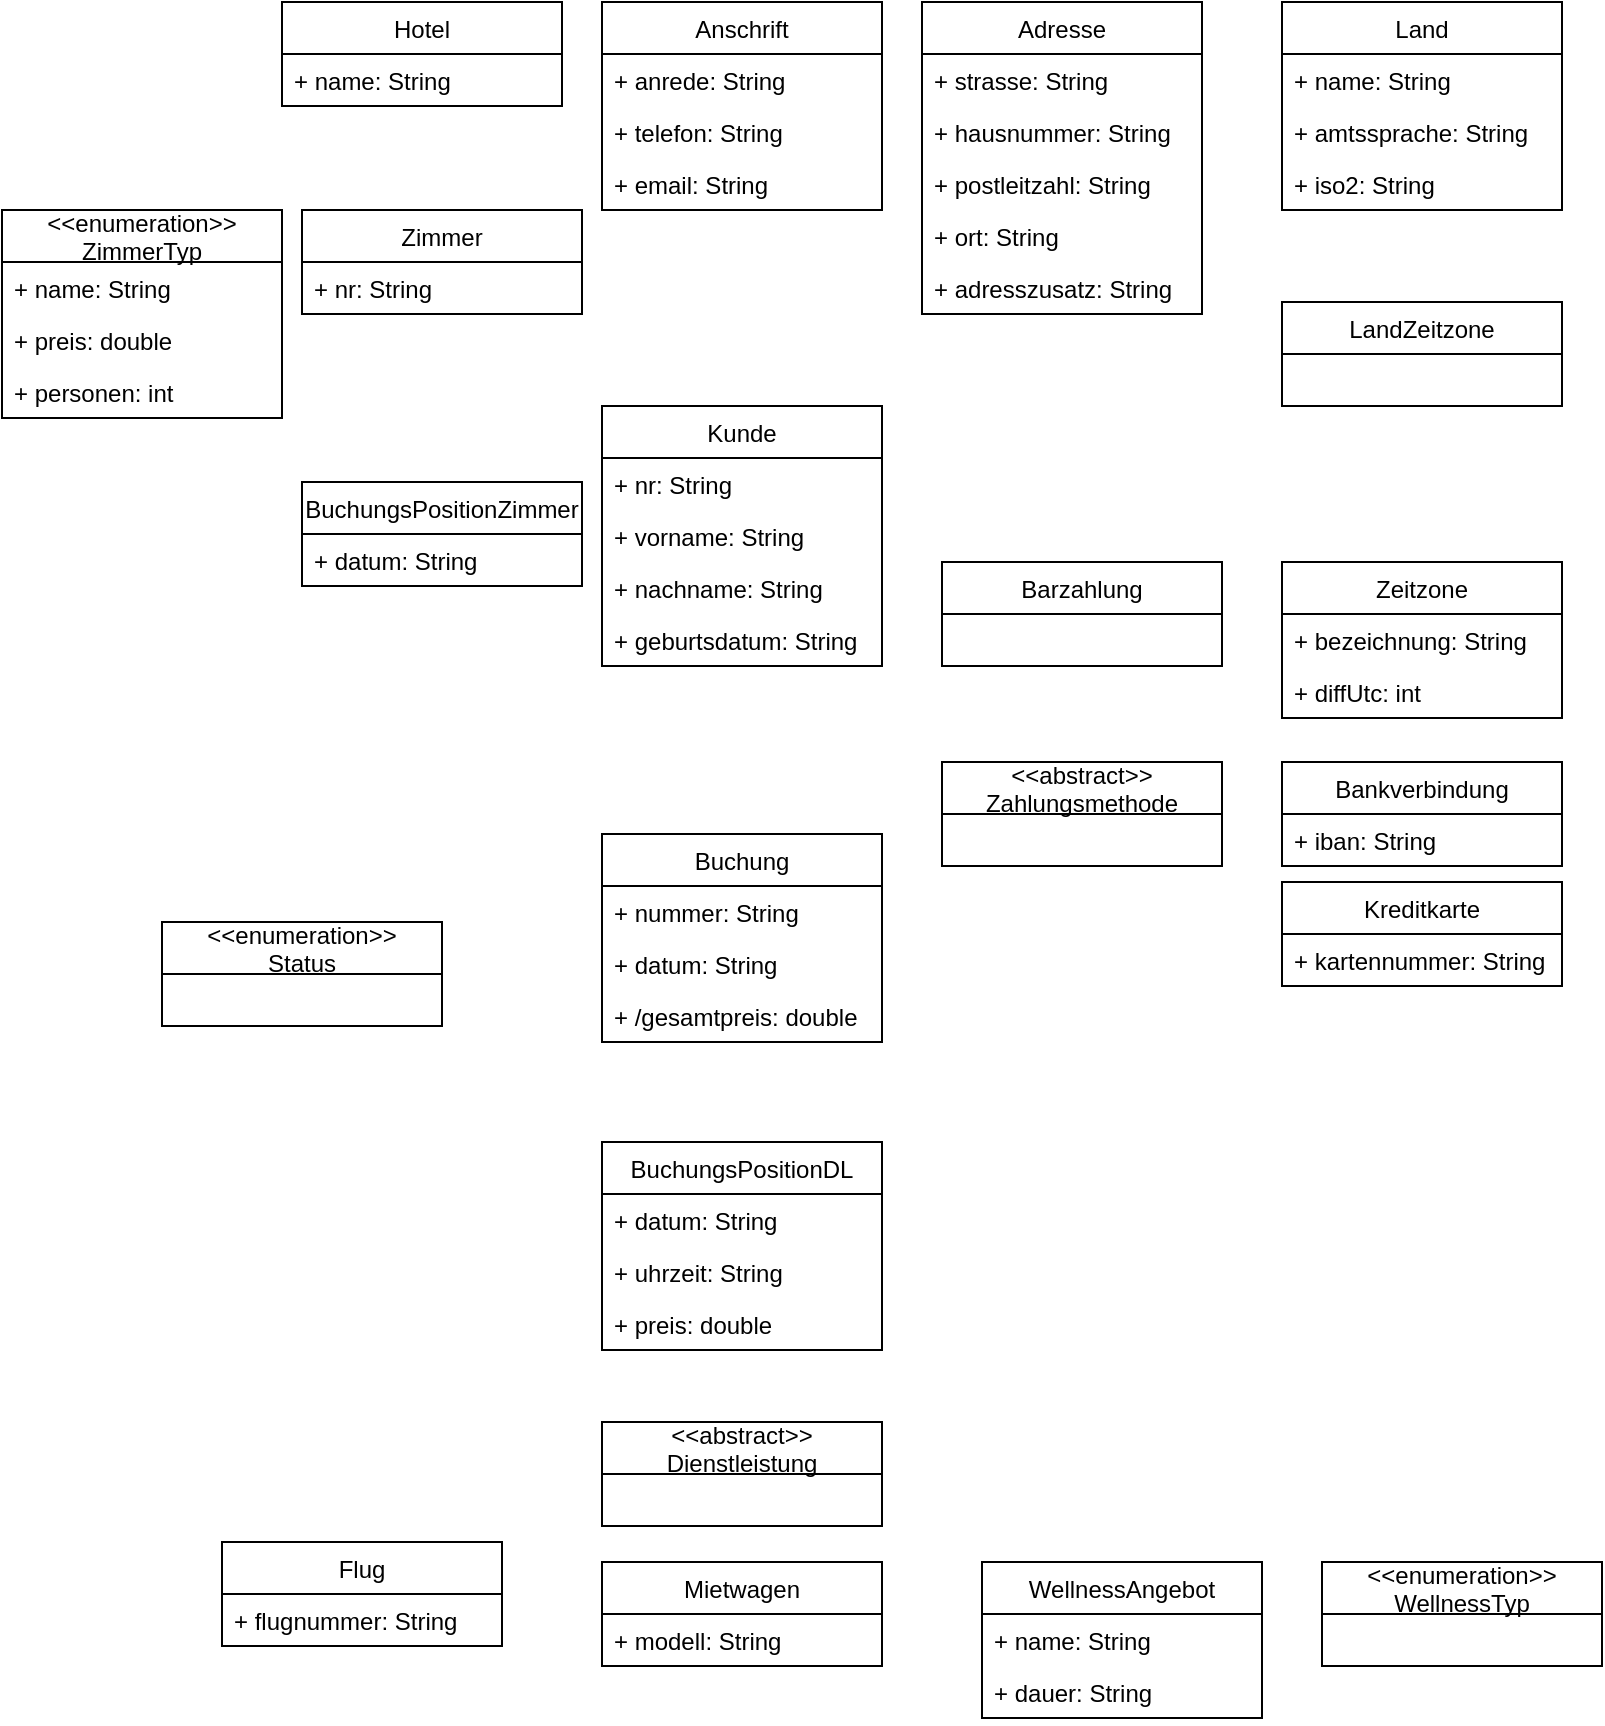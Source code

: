 <mxfile version="20.8.5" type="github">
  <diagram id="76RzDP89EYHcpe8U2R46" name="Seite-1">
    <mxGraphModel dx="1185" dy="648" grid="1" gridSize="10" guides="1" tooltips="1" connect="1" arrows="1" fold="1" page="1" pageScale="1" pageWidth="827" pageHeight="1169" math="0" shadow="0">
      <root>
        <mxCell id="0" />
        <mxCell id="1" parent="0" />
        <mxCell id="9h03OuPYDGmzmqrfUAcW-9" value="Hotel" style="swimlane;fontStyle=0;childLayout=stackLayout;horizontal=1;startSize=26;fillColor=none;horizontalStack=0;resizeParent=1;resizeParentMax=0;resizeLast=0;collapsible=1;marginBottom=0;" vertex="1" parent="1">
          <mxGeometry x="140" y="50" width="140" height="52" as="geometry" />
        </mxCell>
        <mxCell id="9h03OuPYDGmzmqrfUAcW-10" value="+ name: String" style="text;strokeColor=none;fillColor=none;align=left;verticalAlign=top;spacingLeft=4;spacingRight=4;overflow=hidden;rotatable=0;points=[[0,0.5],[1,0.5]];portConstraint=eastwest;" vertex="1" parent="9h03OuPYDGmzmqrfUAcW-9">
          <mxGeometry y="26" width="140" height="26" as="geometry" />
        </mxCell>
        <mxCell id="9h03OuPYDGmzmqrfUAcW-13" value="Anschrift" style="swimlane;fontStyle=0;childLayout=stackLayout;horizontal=1;startSize=26;fillColor=none;horizontalStack=0;resizeParent=1;resizeParentMax=0;resizeLast=0;collapsible=1;marginBottom=0;" vertex="1" parent="1">
          <mxGeometry x="300" y="50" width="140" height="104" as="geometry" />
        </mxCell>
        <mxCell id="9h03OuPYDGmzmqrfUAcW-14" value="+ anrede: String" style="text;strokeColor=none;fillColor=none;align=left;verticalAlign=top;spacingLeft=4;spacingRight=4;overflow=hidden;rotatable=0;points=[[0,0.5],[1,0.5]];portConstraint=eastwest;" vertex="1" parent="9h03OuPYDGmzmqrfUAcW-13">
          <mxGeometry y="26" width="140" height="26" as="geometry" />
        </mxCell>
        <mxCell id="9h03OuPYDGmzmqrfUAcW-15" value="+ telefon: String" style="text;strokeColor=none;fillColor=none;align=left;verticalAlign=top;spacingLeft=4;spacingRight=4;overflow=hidden;rotatable=0;points=[[0,0.5],[1,0.5]];portConstraint=eastwest;" vertex="1" parent="9h03OuPYDGmzmqrfUAcW-13">
          <mxGeometry y="52" width="140" height="26" as="geometry" />
        </mxCell>
        <mxCell id="9h03OuPYDGmzmqrfUAcW-16" value="+ email: String" style="text;strokeColor=none;fillColor=none;align=left;verticalAlign=top;spacingLeft=4;spacingRight=4;overflow=hidden;rotatable=0;points=[[0,0.5],[1,0.5]];portConstraint=eastwest;" vertex="1" parent="9h03OuPYDGmzmqrfUAcW-13">
          <mxGeometry y="78" width="140" height="26" as="geometry" />
        </mxCell>
        <mxCell id="9h03OuPYDGmzmqrfUAcW-17" value="Adresse" style="swimlane;fontStyle=0;childLayout=stackLayout;horizontal=1;startSize=26;fillColor=none;horizontalStack=0;resizeParent=1;resizeParentMax=0;resizeLast=0;collapsible=1;marginBottom=0;" vertex="1" parent="1">
          <mxGeometry x="460" y="50" width="140" height="156" as="geometry" />
        </mxCell>
        <mxCell id="9h03OuPYDGmzmqrfUAcW-18" value="+ strasse: String" style="text;strokeColor=none;fillColor=none;align=left;verticalAlign=top;spacingLeft=4;spacingRight=4;overflow=hidden;rotatable=0;points=[[0,0.5],[1,0.5]];portConstraint=eastwest;" vertex="1" parent="9h03OuPYDGmzmqrfUAcW-17">
          <mxGeometry y="26" width="140" height="26" as="geometry" />
        </mxCell>
        <mxCell id="9h03OuPYDGmzmqrfUAcW-19" value="+ hausnummer: String" style="text;strokeColor=none;fillColor=none;align=left;verticalAlign=top;spacingLeft=4;spacingRight=4;overflow=hidden;rotatable=0;points=[[0,0.5],[1,0.5]];portConstraint=eastwest;" vertex="1" parent="9h03OuPYDGmzmqrfUAcW-17">
          <mxGeometry y="52" width="140" height="26" as="geometry" />
        </mxCell>
        <mxCell id="9h03OuPYDGmzmqrfUAcW-20" value="+ postleitzahl: String" style="text;strokeColor=none;fillColor=none;align=left;verticalAlign=top;spacingLeft=4;spacingRight=4;overflow=hidden;rotatable=0;points=[[0,0.5],[1,0.5]];portConstraint=eastwest;" vertex="1" parent="9h03OuPYDGmzmqrfUAcW-17">
          <mxGeometry y="78" width="140" height="26" as="geometry" />
        </mxCell>
        <mxCell id="9h03OuPYDGmzmqrfUAcW-21" value="+ ort: String" style="text;strokeColor=none;fillColor=none;align=left;verticalAlign=top;spacingLeft=4;spacingRight=4;overflow=hidden;rotatable=0;points=[[0,0.5],[1,0.5]];portConstraint=eastwest;" vertex="1" parent="9h03OuPYDGmzmqrfUAcW-17">
          <mxGeometry y="104" width="140" height="26" as="geometry" />
        </mxCell>
        <mxCell id="9h03OuPYDGmzmqrfUAcW-22" value="+ adresszusatz: String" style="text;strokeColor=none;fillColor=none;align=left;verticalAlign=top;spacingLeft=4;spacingRight=4;overflow=hidden;rotatable=0;points=[[0,0.5],[1,0.5]];portConstraint=eastwest;" vertex="1" parent="9h03OuPYDGmzmqrfUAcW-17">
          <mxGeometry y="130" width="140" height="26" as="geometry" />
        </mxCell>
        <mxCell id="9h03OuPYDGmzmqrfUAcW-23" value="Land" style="swimlane;fontStyle=0;childLayout=stackLayout;horizontal=1;startSize=26;fillColor=none;horizontalStack=0;resizeParent=1;resizeParentMax=0;resizeLast=0;collapsible=1;marginBottom=0;" vertex="1" parent="1">
          <mxGeometry x="640" y="50" width="140" height="104" as="geometry" />
        </mxCell>
        <mxCell id="9h03OuPYDGmzmqrfUAcW-24" value="+ name: String" style="text;strokeColor=none;fillColor=none;align=left;verticalAlign=top;spacingLeft=4;spacingRight=4;overflow=hidden;rotatable=0;points=[[0,0.5],[1,0.5]];portConstraint=eastwest;" vertex="1" parent="9h03OuPYDGmzmqrfUAcW-23">
          <mxGeometry y="26" width="140" height="26" as="geometry" />
        </mxCell>
        <mxCell id="9h03OuPYDGmzmqrfUAcW-25" value="+ amtssprache: String" style="text;strokeColor=none;fillColor=none;align=left;verticalAlign=top;spacingLeft=4;spacingRight=4;overflow=hidden;rotatable=0;points=[[0,0.5],[1,0.5]];portConstraint=eastwest;" vertex="1" parent="9h03OuPYDGmzmqrfUAcW-23">
          <mxGeometry y="52" width="140" height="26" as="geometry" />
        </mxCell>
        <mxCell id="9h03OuPYDGmzmqrfUAcW-26" value="+ iso2: String" style="text;strokeColor=none;fillColor=none;align=left;verticalAlign=top;spacingLeft=4;spacingRight=4;overflow=hidden;rotatable=0;points=[[0,0.5],[1,0.5]];portConstraint=eastwest;" vertex="1" parent="9h03OuPYDGmzmqrfUAcW-23">
          <mxGeometry y="78" width="140" height="26" as="geometry" />
        </mxCell>
        <mxCell id="9h03OuPYDGmzmqrfUAcW-27" value="Zeitzone" style="swimlane;fontStyle=0;childLayout=stackLayout;horizontal=1;startSize=26;fillColor=none;horizontalStack=0;resizeParent=1;resizeParentMax=0;resizeLast=0;collapsible=1;marginBottom=0;" vertex="1" parent="1">
          <mxGeometry x="640" y="330" width="140" height="78" as="geometry" />
        </mxCell>
        <mxCell id="9h03OuPYDGmzmqrfUAcW-28" value="+ bezeichnung: String" style="text;strokeColor=none;fillColor=none;align=left;verticalAlign=top;spacingLeft=4;spacingRight=4;overflow=hidden;rotatable=0;points=[[0,0.5],[1,0.5]];portConstraint=eastwest;" vertex="1" parent="9h03OuPYDGmzmqrfUAcW-27">
          <mxGeometry y="26" width="140" height="26" as="geometry" />
        </mxCell>
        <mxCell id="9h03OuPYDGmzmqrfUAcW-29" value="+ diffUtc: int" style="text;strokeColor=none;fillColor=none;align=left;verticalAlign=top;spacingLeft=4;spacingRight=4;overflow=hidden;rotatable=0;points=[[0,0.5],[1,0.5]];portConstraint=eastwest;" vertex="1" parent="9h03OuPYDGmzmqrfUAcW-27">
          <mxGeometry y="52" width="140" height="26" as="geometry" />
        </mxCell>
        <mxCell id="9h03OuPYDGmzmqrfUAcW-31" value="LandZeitzone" style="swimlane;fontStyle=0;childLayout=stackLayout;horizontal=1;startSize=26;fillColor=none;horizontalStack=0;resizeParent=1;resizeParentMax=0;resizeLast=0;collapsible=1;marginBottom=0;" vertex="1" parent="1">
          <mxGeometry x="640" y="200" width="140" height="52" as="geometry" />
        </mxCell>
        <mxCell id="9h03OuPYDGmzmqrfUAcW-34" value="Zimmer" style="swimlane;fontStyle=0;childLayout=stackLayout;horizontal=1;startSize=26;fillColor=none;horizontalStack=0;resizeParent=1;resizeParentMax=0;resizeLast=0;collapsible=1;marginBottom=0;" vertex="1" parent="1">
          <mxGeometry x="150" y="154" width="140" height="52" as="geometry" />
        </mxCell>
        <mxCell id="9h03OuPYDGmzmqrfUAcW-35" value="+ nr: String" style="text;strokeColor=none;fillColor=none;align=left;verticalAlign=top;spacingLeft=4;spacingRight=4;overflow=hidden;rotatable=0;points=[[0,0.5],[1,0.5]];portConstraint=eastwest;" vertex="1" parent="9h03OuPYDGmzmqrfUAcW-34">
          <mxGeometry y="26" width="140" height="26" as="geometry" />
        </mxCell>
        <mxCell id="9h03OuPYDGmzmqrfUAcW-36" value="&lt;&lt;enumeration&gt;&gt;&#xa;ZimmerTyp" style="swimlane;fontStyle=0;childLayout=stackLayout;horizontal=1;startSize=26;fillColor=none;horizontalStack=0;resizeParent=1;resizeParentMax=0;resizeLast=0;collapsible=1;marginBottom=0;" vertex="1" parent="1">
          <mxGeometry y="154" width="140" height="104" as="geometry" />
        </mxCell>
        <mxCell id="9h03OuPYDGmzmqrfUAcW-37" value="+ name: String" style="text;strokeColor=none;fillColor=none;align=left;verticalAlign=top;spacingLeft=4;spacingRight=4;overflow=hidden;rotatable=0;points=[[0,0.5],[1,0.5]];portConstraint=eastwest;" vertex="1" parent="9h03OuPYDGmzmqrfUAcW-36">
          <mxGeometry y="26" width="140" height="26" as="geometry" />
        </mxCell>
        <mxCell id="9h03OuPYDGmzmqrfUAcW-38" value="+ preis: double" style="text;strokeColor=none;fillColor=none;align=left;verticalAlign=top;spacingLeft=4;spacingRight=4;overflow=hidden;rotatable=0;points=[[0,0.5],[1,0.5]];portConstraint=eastwest;" vertex="1" parent="9h03OuPYDGmzmqrfUAcW-36">
          <mxGeometry y="52" width="140" height="26" as="geometry" />
        </mxCell>
        <mxCell id="9h03OuPYDGmzmqrfUAcW-39" value="+ personen: int" style="text;strokeColor=none;fillColor=none;align=left;verticalAlign=top;spacingLeft=4;spacingRight=4;overflow=hidden;rotatable=0;points=[[0,0.5],[1,0.5]];portConstraint=eastwest;" vertex="1" parent="9h03OuPYDGmzmqrfUAcW-36">
          <mxGeometry y="78" width="140" height="26" as="geometry" />
        </mxCell>
        <mxCell id="9h03OuPYDGmzmqrfUAcW-40" value="BuchungsPositionZimmer" style="swimlane;fontStyle=0;childLayout=stackLayout;horizontal=1;startSize=26;fillColor=none;horizontalStack=0;resizeParent=1;resizeParentMax=0;resizeLast=0;collapsible=1;marginBottom=0;" vertex="1" parent="1">
          <mxGeometry x="150" y="290" width="140" height="52" as="geometry" />
        </mxCell>
        <mxCell id="9h03OuPYDGmzmqrfUAcW-41" value="+ datum: String" style="text;strokeColor=none;fillColor=none;align=left;verticalAlign=top;spacingLeft=4;spacingRight=4;overflow=hidden;rotatable=0;points=[[0,0.5],[1,0.5]];portConstraint=eastwest;" vertex="1" parent="9h03OuPYDGmzmqrfUAcW-40">
          <mxGeometry y="26" width="140" height="26" as="geometry" />
        </mxCell>
        <mxCell id="9h03OuPYDGmzmqrfUAcW-42" value="Kunde" style="swimlane;fontStyle=0;childLayout=stackLayout;horizontal=1;startSize=26;fillColor=none;horizontalStack=0;resizeParent=1;resizeParentMax=0;resizeLast=0;collapsible=1;marginBottom=0;" vertex="1" parent="1">
          <mxGeometry x="300" y="252" width="140" height="130" as="geometry" />
        </mxCell>
        <mxCell id="9h03OuPYDGmzmqrfUAcW-43" value="+ nr: String" style="text;strokeColor=none;fillColor=none;align=left;verticalAlign=top;spacingLeft=4;spacingRight=4;overflow=hidden;rotatable=0;points=[[0,0.5],[1,0.5]];portConstraint=eastwest;" vertex="1" parent="9h03OuPYDGmzmqrfUAcW-42">
          <mxGeometry y="26" width="140" height="26" as="geometry" />
        </mxCell>
        <mxCell id="9h03OuPYDGmzmqrfUAcW-44" value="+ vorname: String" style="text;strokeColor=none;fillColor=none;align=left;verticalAlign=top;spacingLeft=4;spacingRight=4;overflow=hidden;rotatable=0;points=[[0,0.5],[1,0.5]];portConstraint=eastwest;" vertex="1" parent="9h03OuPYDGmzmqrfUAcW-42">
          <mxGeometry y="52" width="140" height="26" as="geometry" />
        </mxCell>
        <mxCell id="9h03OuPYDGmzmqrfUAcW-45" value="+ nachname: String" style="text;strokeColor=none;fillColor=none;align=left;verticalAlign=top;spacingLeft=4;spacingRight=4;overflow=hidden;rotatable=0;points=[[0,0.5],[1,0.5]];portConstraint=eastwest;" vertex="1" parent="9h03OuPYDGmzmqrfUAcW-42">
          <mxGeometry y="78" width="140" height="26" as="geometry" />
        </mxCell>
        <mxCell id="9h03OuPYDGmzmqrfUAcW-46" value="+ geburtsdatum: String" style="text;strokeColor=none;fillColor=none;align=left;verticalAlign=top;spacingLeft=4;spacingRight=4;overflow=hidden;rotatable=0;points=[[0,0.5],[1,0.5]];portConstraint=eastwest;" vertex="1" parent="9h03OuPYDGmzmqrfUAcW-42">
          <mxGeometry y="104" width="140" height="26" as="geometry" />
        </mxCell>
        <mxCell id="9h03OuPYDGmzmqrfUAcW-47" value="&lt;&lt;abstract&gt;&gt;&#xa;Zahlungsmethode" style="swimlane;fontStyle=0;childLayout=stackLayout;horizontal=1;startSize=26;fillColor=none;horizontalStack=0;resizeParent=1;resizeParentMax=0;resizeLast=0;collapsible=1;marginBottom=0;" vertex="1" parent="1">
          <mxGeometry x="470" y="430" width="140" height="52" as="geometry" />
        </mxCell>
        <mxCell id="9h03OuPYDGmzmqrfUAcW-50" value="Barzahlung" style="swimlane;fontStyle=0;childLayout=stackLayout;horizontal=1;startSize=26;fillColor=none;horizontalStack=0;resizeParent=1;resizeParentMax=0;resizeLast=0;collapsible=1;marginBottom=0;" vertex="1" parent="1">
          <mxGeometry x="470" y="330" width="140" height="52" as="geometry" />
        </mxCell>
        <mxCell id="9h03OuPYDGmzmqrfUAcW-51" value="Bankverbindung" style="swimlane;fontStyle=0;childLayout=stackLayout;horizontal=1;startSize=26;fillColor=none;horizontalStack=0;resizeParent=1;resizeParentMax=0;resizeLast=0;collapsible=1;marginBottom=0;" vertex="1" parent="1">
          <mxGeometry x="640" y="430" width="140" height="52" as="geometry" />
        </mxCell>
        <mxCell id="9h03OuPYDGmzmqrfUAcW-55" value="+ iban: String" style="text;strokeColor=none;fillColor=none;align=left;verticalAlign=top;spacingLeft=4;spacingRight=4;overflow=hidden;rotatable=0;points=[[0,0.5],[1,0.5]];portConstraint=eastwest;" vertex="1" parent="9h03OuPYDGmzmqrfUAcW-51">
          <mxGeometry y="26" width="140" height="26" as="geometry" />
        </mxCell>
        <mxCell id="9h03OuPYDGmzmqrfUAcW-52" value="Kreditkarte" style="swimlane;fontStyle=0;childLayout=stackLayout;horizontal=1;startSize=26;fillColor=none;horizontalStack=0;resizeParent=1;resizeParentMax=0;resizeLast=0;collapsible=1;marginBottom=0;" vertex="1" parent="1">
          <mxGeometry x="640" y="490" width="140" height="52" as="geometry" />
        </mxCell>
        <mxCell id="9h03OuPYDGmzmqrfUAcW-56" value="+ kartennummer: String" style="text;strokeColor=none;fillColor=none;align=left;verticalAlign=top;spacingLeft=4;spacingRight=4;overflow=hidden;rotatable=0;points=[[0,0.5],[1,0.5]];portConstraint=eastwest;" vertex="1" parent="9h03OuPYDGmzmqrfUAcW-52">
          <mxGeometry y="26" width="140" height="26" as="geometry" />
        </mxCell>
        <mxCell id="9h03OuPYDGmzmqrfUAcW-53" value="Buchung" style="swimlane;fontStyle=0;childLayout=stackLayout;horizontal=1;startSize=26;fillColor=none;horizontalStack=0;resizeParent=1;resizeParentMax=0;resizeLast=0;collapsible=1;marginBottom=0;" vertex="1" parent="1">
          <mxGeometry x="300" y="466" width="140" height="104" as="geometry" />
        </mxCell>
        <mxCell id="9h03OuPYDGmzmqrfUAcW-54" value="+ nummer: String" style="text;strokeColor=none;fillColor=none;align=left;verticalAlign=top;spacingLeft=4;spacingRight=4;overflow=hidden;rotatable=0;points=[[0,0.5],[1,0.5]];portConstraint=eastwest;" vertex="1" parent="9h03OuPYDGmzmqrfUAcW-53">
          <mxGeometry y="26" width="140" height="26" as="geometry" />
        </mxCell>
        <mxCell id="9h03OuPYDGmzmqrfUAcW-57" value="+ datum: String" style="text;strokeColor=none;fillColor=none;align=left;verticalAlign=top;spacingLeft=4;spacingRight=4;overflow=hidden;rotatable=0;points=[[0,0.5],[1,0.5]];portConstraint=eastwest;" vertex="1" parent="9h03OuPYDGmzmqrfUAcW-53">
          <mxGeometry y="52" width="140" height="26" as="geometry" />
        </mxCell>
        <mxCell id="9h03OuPYDGmzmqrfUAcW-58" value="+ /gesamtpreis: double" style="text;strokeColor=none;fillColor=none;align=left;verticalAlign=top;spacingLeft=4;spacingRight=4;overflow=hidden;rotatable=0;points=[[0,0.5],[1,0.5]];portConstraint=eastwest;" vertex="1" parent="9h03OuPYDGmzmqrfUAcW-53">
          <mxGeometry y="78" width="140" height="26" as="geometry" />
        </mxCell>
        <mxCell id="9h03OuPYDGmzmqrfUAcW-59" value="&lt;&lt;enumeration&gt;&gt;&#xa;Status" style="swimlane;fontStyle=0;childLayout=stackLayout;horizontal=1;startSize=26;fillColor=none;horizontalStack=0;resizeParent=1;resizeParentMax=0;resizeLast=0;collapsible=1;marginBottom=0;" vertex="1" parent="1">
          <mxGeometry x="80" y="510" width="140" height="52" as="geometry" />
        </mxCell>
        <mxCell id="9h03OuPYDGmzmqrfUAcW-63" value="BuchungsPositionDL" style="swimlane;fontStyle=0;childLayout=stackLayout;horizontal=1;startSize=26;fillColor=none;horizontalStack=0;resizeParent=1;resizeParentMax=0;resizeLast=0;collapsible=1;marginBottom=0;" vertex="1" parent="1">
          <mxGeometry x="300" y="620" width="140" height="104" as="geometry" />
        </mxCell>
        <mxCell id="9h03OuPYDGmzmqrfUAcW-64" value="+ datum: String" style="text;strokeColor=none;fillColor=none;align=left;verticalAlign=top;spacingLeft=4;spacingRight=4;overflow=hidden;rotatable=0;points=[[0,0.5],[1,0.5]];portConstraint=eastwest;" vertex="1" parent="9h03OuPYDGmzmqrfUAcW-63">
          <mxGeometry y="26" width="140" height="26" as="geometry" />
        </mxCell>
        <mxCell id="9h03OuPYDGmzmqrfUAcW-65" value="+ uhrzeit: String" style="text;strokeColor=none;fillColor=none;align=left;verticalAlign=top;spacingLeft=4;spacingRight=4;overflow=hidden;rotatable=0;points=[[0,0.5],[1,0.5]];portConstraint=eastwest;" vertex="1" parent="9h03OuPYDGmzmqrfUAcW-63">
          <mxGeometry y="52" width="140" height="26" as="geometry" />
        </mxCell>
        <mxCell id="9h03OuPYDGmzmqrfUAcW-66" value="+ preis: double" style="text;strokeColor=none;fillColor=none;align=left;verticalAlign=top;spacingLeft=4;spacingRight=4;overflow=hidden;rotatable=0;points=[[0,0.5],[1,0.5]];portConstraint=eastwest;" vertex="1" parent="9h03OuPYDGmzmqrfUAcW-63">
          <mxGeometry y="78" width="140" height="26" as="geometry" />
        </mxCell>
        <mxCell id="9h03OuPYDGmzmqrfUAcW-67" value="&lt;&lt;abstract&gt;&gt;&#xa;Dienstleistung" style="swimlane;fontStyle=0;childLayout=stackLayout;horizontal=1;startSize=26;fillColor=none;horizontalStack=0;resizeParent=1;resizeParentMax=0;resizeLast=0;collapsible=1;marginBottom=0;" vertex="1" parent="1">
          <mxGeometry x="300" y="760" width="140" height="52" as="geometry" />
        </mxCell>
        <mxCell id="9h03OuPYDGmzmqrfUAcW-68" value="Flug" style="swimlane;fontStyle=0;childLayout=stackLayout;horizontal=1;startSize=26;fillColor=none;horizontalStack=0;resizeParent=1;resizeParentMax=0;resizeLast=0;collapsible=1;marginBottom=0;" vertex="1" parent="1">
          <mxGeometry x="110" y="820" width="140" height="52" as="geometry" />
        </mxCell>
        <mxCell id="9h03OuPYDGmzmqrfUAcW-69" value="+ flugnummer: String" style="text;strokeColor=none;fillColor=none;align=left;verticalAlign=top;spacingLeft=4;spacingRight=4;overflow=hidden;rotatable=0;points=[[0,0.5],[1,0.5]];portConstraint=eastwest;" vertex="1" parent="9h03OuPYDGmzmqrfUAcW-68">
          <mxGeometry y="26" width="140" height="26" as="geometry" />
        </mxCell>
        <mxCell id="9h03OuPYDGmzmqrfUAcW-70" value="Mietwagen" style="swimlane;fontStyle=0;childLayout=stackLayout;horizontal=1;startSize=26;fillColor=none;horizontalStack=0;resizeParent=1;resizeParentMax=0;resizeLast=0;collapsible=1;marginBottom=0;" vertex="1" parent="1">
          <mxGeometry x="300" y="830" width="140" height="52" as="geometry" />
        </mxCell>
        <mxCell id="9h03OuPYDGmzmqrfUAcW-71" value="+ modell: String" style="text;strokeColor=none;fillColor=none;align=left;verticalAlign=top;spacingLeft=4;spacingRight=4;overflow=hidden;rotatable=0;points=[[0,0.5],[1,0.5]];portConstraint=eastwest;" vertex="1" parent="9h03OuPYDGmzmqrfUAcW-70">
          <mxGeometry y="26" width="140" height="26" as="geometry" />
        </mxCell>
        <mxCell id="9h03OuPYDGmzmqrfUAcW-72" value="WellnessAngebot" style="swimlane;fontStyle=0;childLayout=stackLayout;horizontal=1;startSize=26;fillColor=none;horizontalStack=0;resizeParent=1;resizeParentMax=0;resizeLast=0;collapsible=1;marginBottom=0;" vertex="1" parent="1">
          <mxGeometry x="490" y="830" width="140" height="78" as="geometry" />
        </mxCell>
        <mxCell id="9h03OuPYDGmzmqrfUAcW-73" value="+ name: String" style="text;strokeColor=none;fillColor=none;align=left;verticalAlign=top;spacingLeft=4;spacingRight=4;overflow=hidden;rotatable=0;points=[[0,0.5],[1,0.5]];portConstraint=eastwest;" vertex="1" parent="9h03OuPYDGmzmqrfUAcW-72">
          <mxGeometry y="26" width="140" height="26" as="geometry" />
        </mxCell>
        <mxCell id="9h03OuPYDGmzmqrfUAcW-74" value="+ dauer: String" style="text;strokeColor=none;fillColor=none;align=left;verticalAlign=top;spacingLeft=4;spacingRight=4;overflow=hidden;rotatable=0;points=[[0,0.5],[1,0.5]];portConstraint=eastwest;" vertex="1" parent="9h03OuPYDGmzmqrfUAcW-72">
          <mxGeometry y="52" width="140" height="26" as="geometry" />
        </mxCell>
        <mxCell id="9h03OuPYDGmzmqrfUAcW-75" value="&lt;&lt;enumeration&gt;&gt;&#xa;WellnessTyp" style="swimlane;fontStyle=0;childLayout=stackLayout;horizontal=1;startSize=26;fillColor=none;horizontalStack=0;resizeParent=1;resizeParentMax=0;resizeLast=0;collapsible=1;marginBottom=0;" vertex="1" parent="1">
          <mxGeometry x="660" y="830" width="140" height="52" as="geometry" />
        </mxCell>
      </root>
    </mxGraphModel>
  </diagram>
</mxfile>
